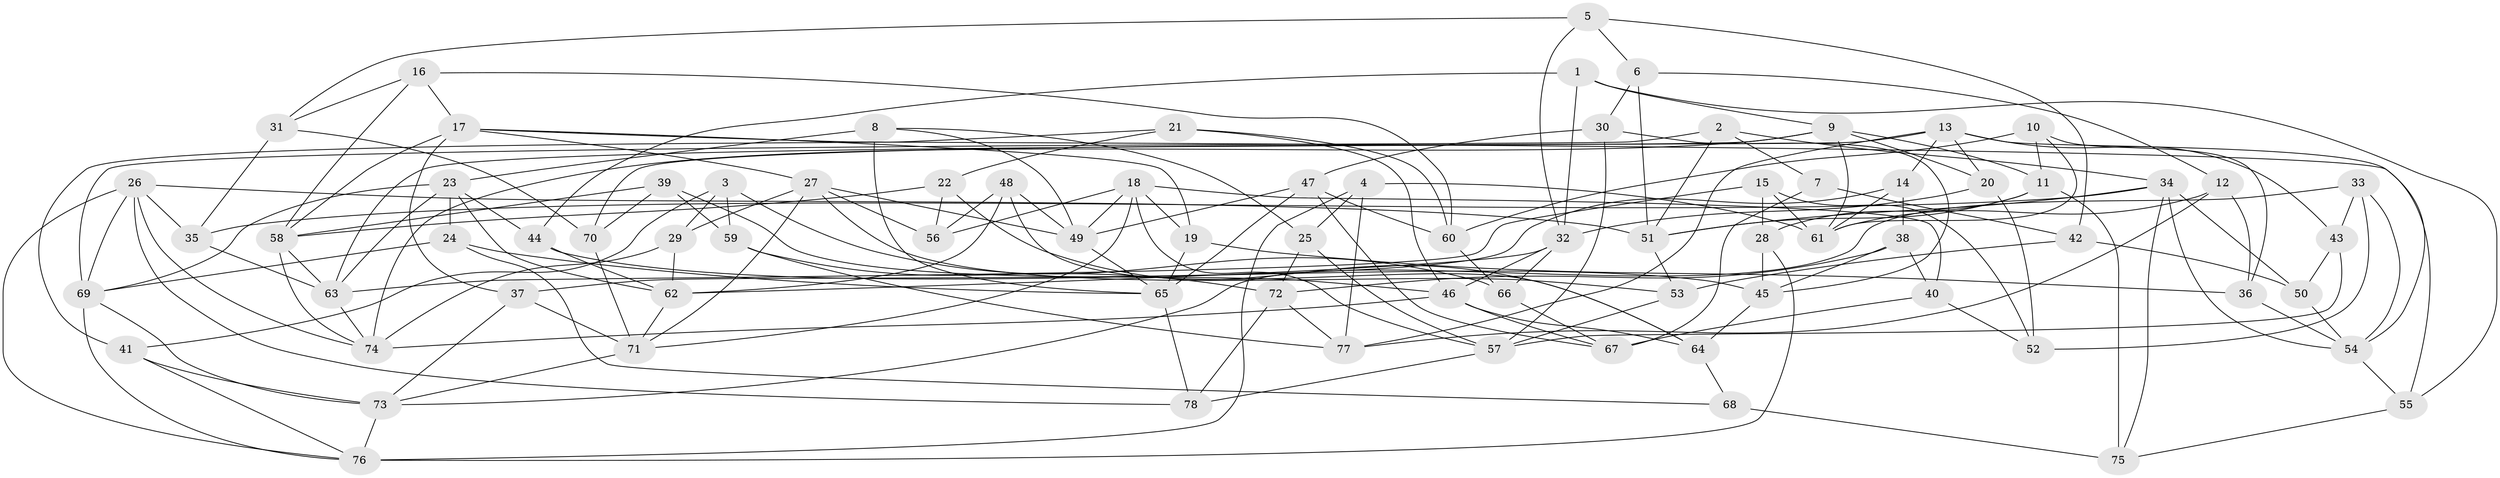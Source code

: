 // original degree distribution, {4: 1.0}
// Generated by graph-tools (version 1.1) at 2025/38/03/04/25 23:38:10]
// undirected, 78 vertices, 183 edges
graph export_dot {
  node [color=gray90,style=filled];
  1;
  2;
  3;
  4;
  5;
  6;
  7;
  8;
  9;
  10;
  11;
  12;
  13;
  14;
  15;
  16;
  17;
  18;
  19;
  20;
  21;
  22;
  23;
  24;
  25;
  26;
  27;
  28;
  29;
  30;
  31;
  32;
  33;
  34;
  35;
  36;
  37;
  38;
  39;
  40;
  41;
  42;
  43;
  44;
  45;
  46;
  47;
  48;
  49;
  50;
  51;
  52;
  53;
  54;
  55;
  56;
  57;
  58;
  59;
  60;
  61;
  62;
  63;
  64;
  65;
  66;
  67;
  68;
  69;
  70;
  71;
  72;
  73;
  74;
  75;
  76;
  77;
  78;
  1 -- 9 [weight=1.0];
  1 -- 32 [weight=1.0];
  1 -- 44 [weight=1.0];
  1 -- 55 [weight=1.0];
  2 -- 7 [weight=1.0];
  2 -- 34 [weight=1.0];
  2 -- 51 [weight=1.0];
  2 -- 69 [weight=1.0];
  3 -- 29 [weight=1.0];
  3 -- 41 [weight=1.0];
  3 -- 59 [weight=1.0];
  3 -- 66 [weight=1.0];
  4 -- 25 [weight=1.0];
  4 -- 61 [weight=1.0];
  4 -- 76 [weight=1.0];
  4 -- 77 [weight=1.0];
  5 -- 6 [weight=1.0];
  5 -- 31 [weight=1.0];
  5 -- 32 [weight=1.0];
  5 -- 42 [weight=1.0];
  6 -- 12 [weight=1.0];
  6 -- 30 [weight=1.0];
  6 -- 51 [weight=1.0];
  7 -- 42 [weight=1.0];
  7 -- 67 [weight=2.0];
  8 -- 23 [weight=1.0];
  8 -- 25 [weight=1.0];
  8 -- 49 [weight=1.0];
  8 -- 65 [weight=1.0];
  9 -- 11 [weight=1.0];
  9 -- 20 [weight=1.0];
  9 -- 61 [weight=1.0];
  9 -- 63 [weight=1.0];
  9 -- 74 [weight=1.0];
  10 -- 11 [weight=1.0];
  10 -- 36 [weight=1.0];
  10 -- 60 [weight=1.0];
  10 -- 61 [weight=1.0];
  11 -- 28 [weight=1.0];
  11 -- 51 [weight=1.0];
  11 -- 75 [weight=2.0];
  12 -- 36 [weight=1.0];
  12 -- 61 [weight=1.0];
  12 -- 77 [weight=1.0];
  13 -- 14 [weight=1.0];
  13 -- 20 [weight=1.0];
  13 -- 43 [weight=1.0];
  13 -- 54 [weight=1.0];
  13 -- 70 [weight=1.0];
  13 -- 77 [weight=1.0];
  14 -- 37 [weight=1.0];
  14 -- 38 [weight=1.0];
  14 -- 61 [weight=1.0];
  15 -- 28 [weight=1.0];
  15 -- 52 [weight=1.0];
  15 -- 61 [weight=1.0];
  15 -- 63 [weight=1.0];
  16 -- 17 [weight=1.0];
  16 -- 31 [weight=1.0];
  16 -- 58 [weight=1.0];
  16 -- 60 [weight=1.0];
  17 -- 19 [weight=1.0];
  17 -- 27 [weight=1.0];
  17 -- 37 [weight=1.0];
  17 -- 55 [weight=1.0];
  17 -- 58 [weight=1.0];
  18 -- 19 [weight=1.0];
  18 -- 40 [weight=1.0];
  18 -- 49 [weight=1.0];
  18 -- 56 [weight=1.0];
  18 -- 57 [weight=1.0];
  18 -- 71 [weight=1.0];
  19 -- 36 [weight=1.0];
  19 -- 65 [weight=1.0];
  20 -- 32 [weight=1.0];
  20 -- 52 [weight=1.0];
  21 -- 22 [weight=1.0];
  21 -- 41 [weight=1.0];
  21 -- 46 [weight=1.0];
  21 -- 60 [weight=1.0];
  22 -- 56 [weight=1.0];
  22 -- 58 [weight=1.0];
  22 -- 64 [weight=1.0];
  23 -- 24 [weight=1.0];
  23 -- 44 [weight=1.0];
  23 -- 62 [weight=1.0];
  23 -- 63 [weight=1.0];
  23 -- 69 [weight=1.0];
  24 -- 65 [weight=1.0];
  24 -- 68 [weight=1.0];
  24 -- 69 [weight=1.0];
  25 -- 57 [weight=1.0];
  25 -- 72 [weight=1.0];
  26 -- 35 [weight=1.0];
  26 -- 51 [weight=1.0];
  26 -- 69 [weight=1.0];
  26 -- 74 [weight=1.0];
  26 -- 76 [weight=1.0];
  26 -- 78 [weight=1.0];
  27 -- 29 [weight=1.0];
  27 -- 49 [weight=1.0];
  27 -- 53 [weight=1.0];
  27 -- 56 [weight=1.0];
  27 -- 71 [weight=1.0];
  28 -- 45 [weight=1.0];
  28 -- 76 [weight=1.0];
  29 -- 62 [weight=1.0];
  29 -- 74 [weight=1.0];
  30 -- 45 [weight=1.0];
  30 -- 47 [weight=1.0];
  30 -- 57 [weight=1.0];
  31 -- 35 [weight=1.0];
  31 -- 70 [weight=1.0];
  32 -- 46 [weight=1.0];
  32 -- 62 [weight=1.0];
  32 -- 66 [weight=1.0];
  33 -- 43 [weight=1.0];
  33 -- 52 [weight=1.0];
  33 -- 54 [weight=1.0];
  33 -- 73 [weight=1.0];
  34 -- 35 [weight=1.0];
  34 -- 50 [weight=1.0];
  34 -- 51 [weight=1.0];
  34 -- 54 [weight=1.0];
  34 -- 75 [weight=1.0];
  35 -- 63 [weight=1.0];
  36 -- 54 [weight=1.0];
  37 -- 71 [weight=1.0];
  37 -- 73 [weight=1.0];
  38 -- 40 [weight=1.0];
  38 -- 45 [weight=1.0];
  38 -- 72 [weight=1.0];
  39 -- 46 [weight=1.0];
  39 -- 58 [weight=1.0];
  39 -- 59 [weight=1.0];
  39 -- 70 [weight=1.0];
  40 -- 52 [weight=1.0];
  40 -- 67 [weight=1.0];
  41 -- 73 [weight=1.0];
  41 -- 76 [weight=1.0];
  42 -- 50 [weight=1.0];
  42 -- 53 [weight=1.0];
  43 -- 50 [weight=1.0];
  43 -- 57 [weight=1.0];
  44 -- 45 [weight=1.0];
  44 -- 62 [weight=1.0];
  45 -- 64 [weight=2.0];
  46 -- 64 [weight=1.0];
  46 -- 67 [weight=1.0];
  46 -- 74 [weight=1.0];
  47 -- 49 [weight=1.0];
  47 -- 60 [weight=2.0];
  47 -- 65 [weight=1.0];
  47 -- 67 [weight=1.0];
  48 -- 49 [weight=1.0];
  48 -- 56 [weight=1.0];
  48 -- 62 [weight=1.0];
  48 -- 64 [weight=1.0];
  49 -- 65 [weight=1.0];
  50 -- 54 [weight=1.0];
  51 -- 53 [weight=1.0];
  53 -- 57 [weight=1.0];
  54 -- 55 [weight=1.0];
  55 -- 75 [weight=1.0];
  57 -- 78 [weight=1.0];
  58 -- 63 [weight=1.0];
  58 -- 74 [weight=1.0];
  59 -- 72 [weight=1.0];
  59 -- 77 [weight=1.0];
  60 -- 66 [weight=1.0];
  62 -- 71 [weight=1.0];
  63 -- 74 [weight=1.0];
  64 -- 68 [weight=1.0];
  65 -- 78 [weight=1.0];
  66 -- 67 [weight=1.0];
  68 -- 75 [weight=2.0];
  69 -- 73 [weight=1.0];
  69 -- 76 [weight=1.0];
  70 -- 71 [weight=1.0];
  71 -- 73 [weight=1.0];
  72 -- 77 [weight=2.0];
  72 -- 78 [weight=1.0];
  73 -- 76 [weight=1.0];
}
